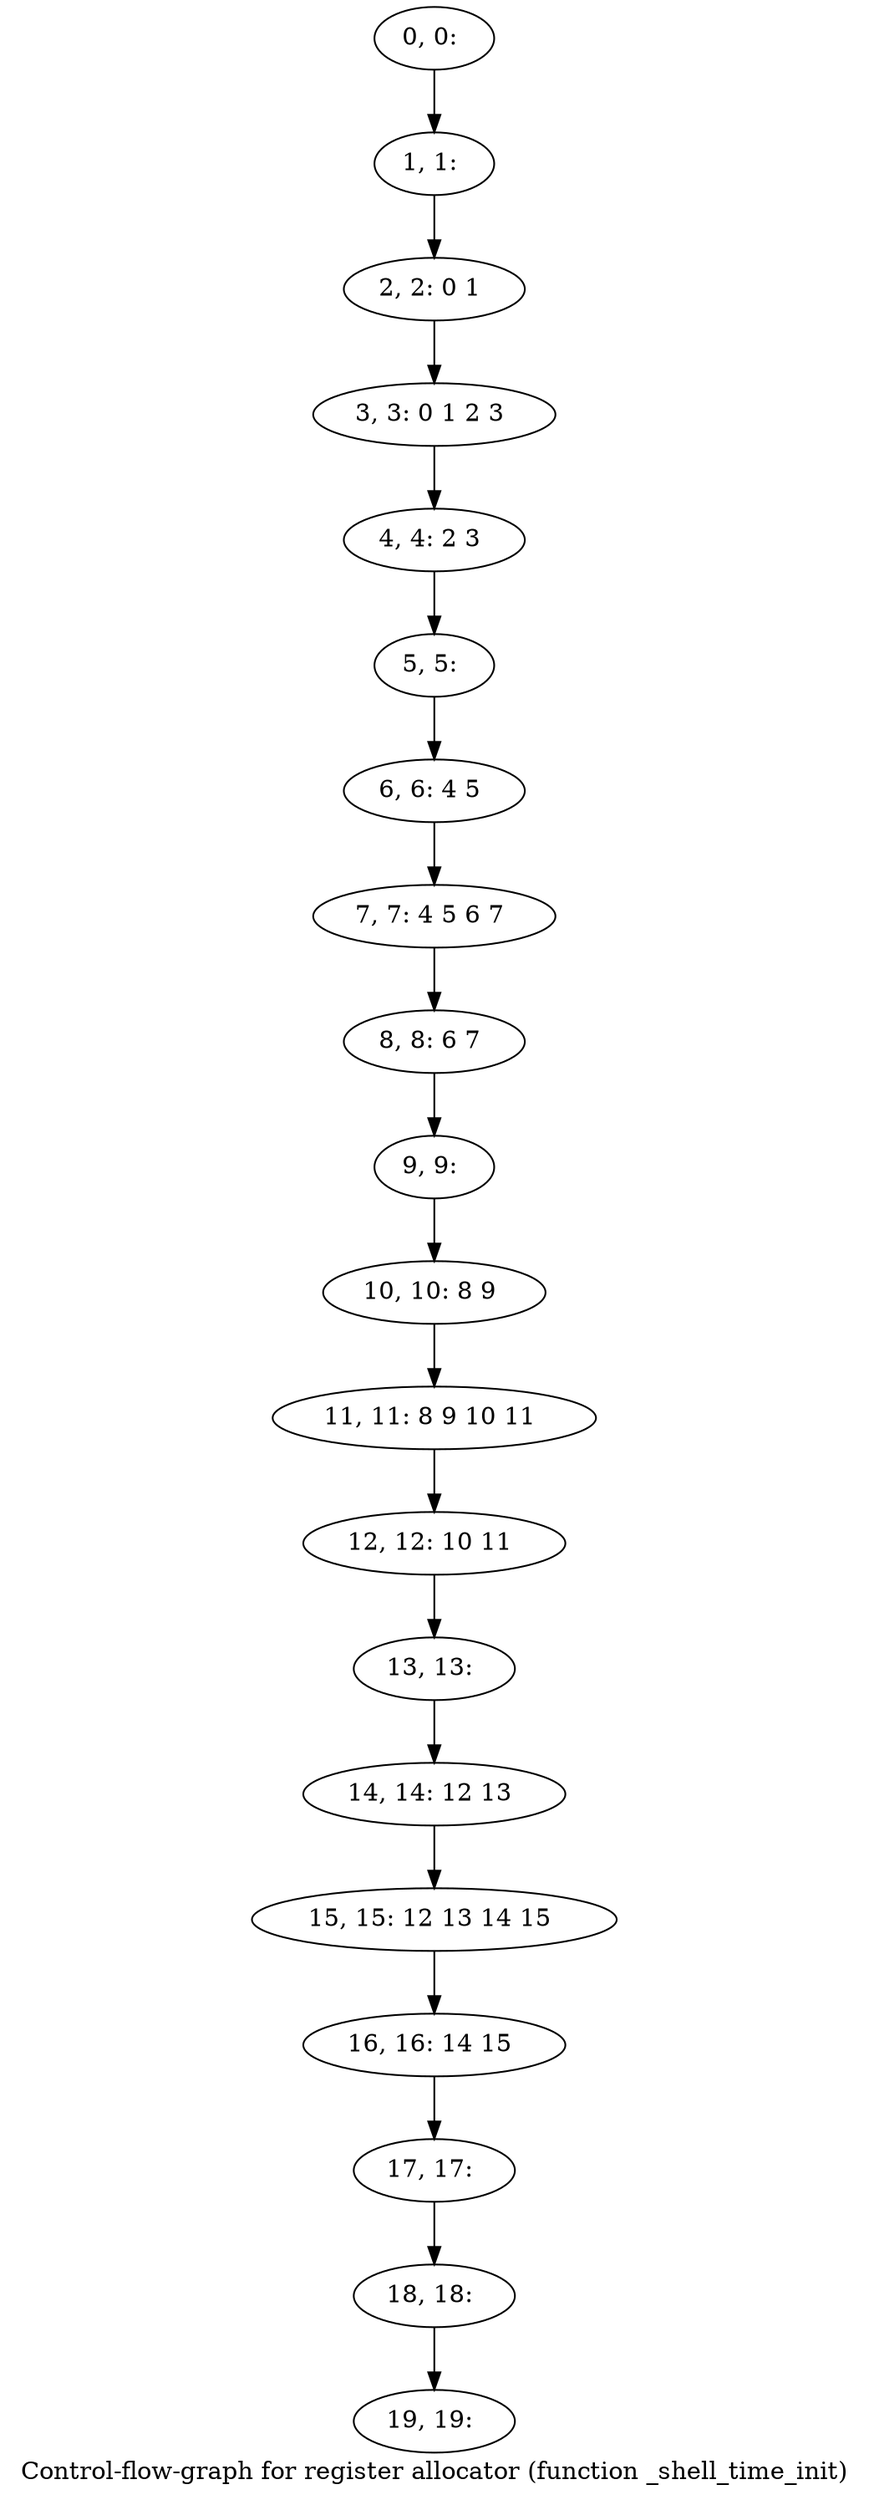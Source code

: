 digraph G {
graph [label="Control-flow-graph for register allocator (function _shell_time_init)"]
0[label="0, 0: "];
1[label="1, 1: "];
2[label="2, 2: 0 1 "];
3[label="3, 3: 0 1 2 3 "];
4[label="4, 4: 2 3 "];
5[label="5, 5: "];
6[label="6, 6: 4 5 "];
7[label="7, 7: 4 5 6 7 "];
8[label="8, 8: 6 7 "];
9[label="9, 9: "];
10[label="10, 10: 8 9 "];
11[label="11, 11: 8 9 10 11 "];
12[label="12, 12: 10 11 "];
13[label="13, 13: "];
14[label="14, 14: 12 13 "];
15[label="15, 15: 12 13 14 15 "];
16[label="16, 16: 14 15 "];
17[label="17, 17: "];
18[label="18, 18: "];
19[label="19, 19: "];
0->1 ;
1->2 ;
2->3 ;
3->4 ;
4->5 ;
5->6 ;
6->7 ;
7->8 ;
8->9 ;
9->10 ;
10->11 ;
11->12 ;
12->13 ;
13->14 ;
14->15 ;
15->16 ;
16->17 ;
17->18 ;
18->19 ;
}
